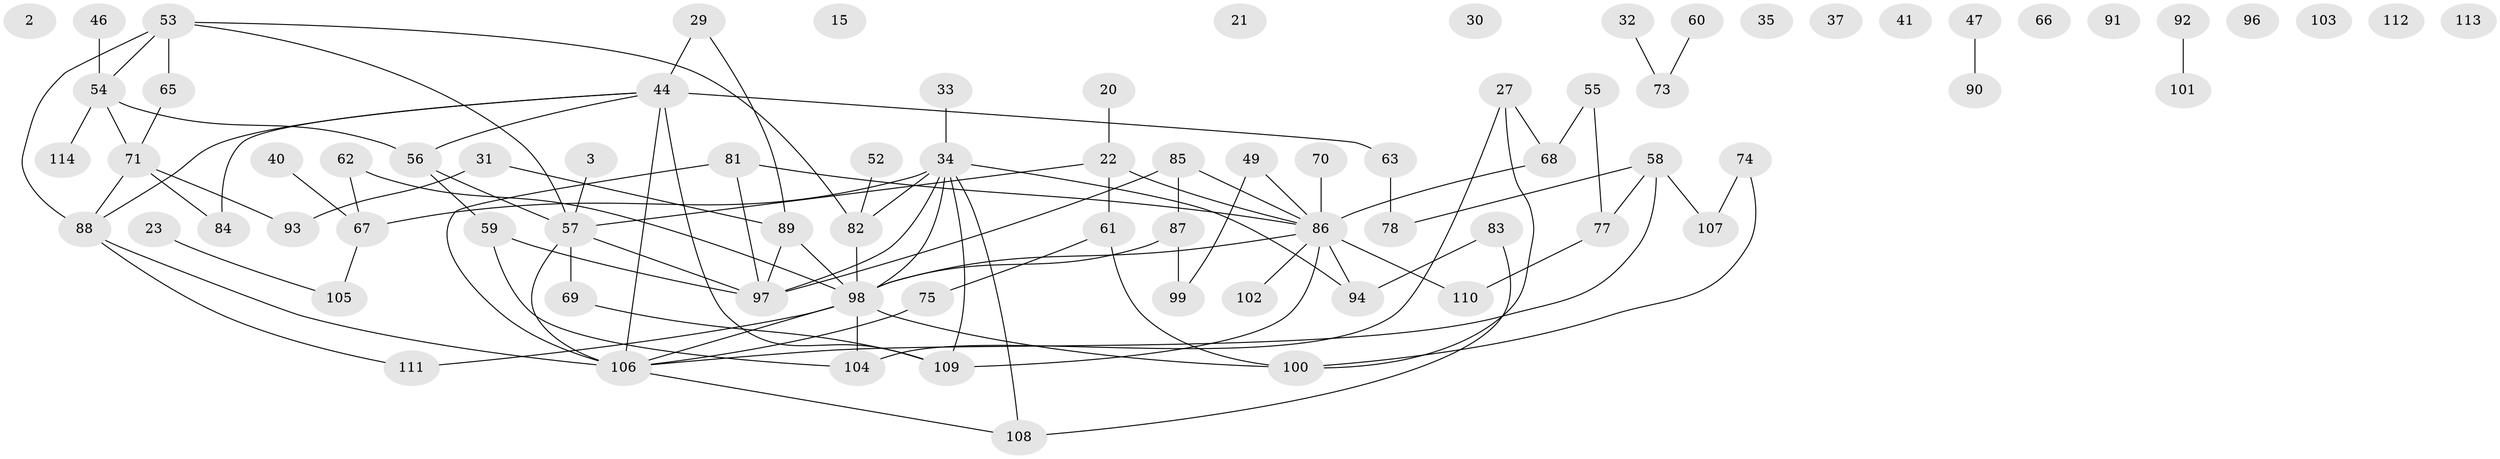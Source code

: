 // original degree distribution, {6: 0.05263157894736842, 0: 0.11403508771929824, 1: 0.16666666666666666, 4: 0.16666666666666666, 3: 0.24561403508771928, 2: 0.21052631578947367, 5: 0.043859649122807015}
// Generated by graph-tools (version 1.1) at 2025/44/03/04/25 21:44:16]
// undirected, 79 vertices, 99 edges
graph export_dot {
graph [start="1"]
  node [color=gray90,style=filled];
  2;
  3;
  15;
  20;
  21;
  22 [super="+9"];
  23;
  27 [super="+13"];
  29;
  30;
  31;
  32;
  33;
  34 [super="+7+25"];
  35;
  37;
  40;
  41;
  44 [super="+24+38"];
  46;
  47;
  49;
  52;
  53;
  54 [super="+51"];
  55;
  56 [super="+4"];
  57 [super="+16"];
  58 [super="+28"];
  59 [super="+18"];
  60;
  61 [super="+48"];
  62;
  63;
  65 [super="+36"];
  66;
  67;
  68;
  69;
  70;
  71 [super="+10"];
  73;
  74;
  75;
  77;
  78;
  81 [super="+26+43"];
  82;
  83;
  84;
  85 [super="+79"];
  86 [super="+76+45+50"];
  87;
  88 [super="+72"];
  89;
  90;
  91;
  92;
  93;
  94;
  96;
  97 [super="+17+95"];
  98 [super="+80+64"];
  99;
  100;
  101;
  102;
  103;
  104;
  105 [super="+5"];
  106 [super="+19"];
  107;
  108;
  109;
  110;
  111;
  112;
  113;
  114;
  3 -- 57;
  20 -- 22;
  22 -- 61 [weight=2];
  22 -- 57;
  22 -- 86;
  23 -- 105;
  27 -- 68 [weight=2];
  27 -- 100;
  27 -- 104;
  29 -- 89;
  29 -- 44;
  31 -- 89;
  31 -- 93;
  32 -- 73;
  33 -- 34;
  34 -- 67;
  34 -- 94;
  34 -- 108;
  34 -- 109;
  34 -- 82;
  34 -- 97 [weight=2];
  34 -- 98;
  40 -- 67;
  44 -- 56;
  44 -- 63 [weight=2];
  44 -- 106;
  44 -- 109;
  44 -- 84;
  44 -- 88;
  46 -- 54;
  47 -- 90;
  49 -- 86;
  49 -- 99;
  52 -- 82;
  53 -- 82;
  53 -- 88 [weight=2];
  53 -- 57;
  53 -- 65;
  53 -- 54;
  54 -- 71;
  54 -- 114;
  54 -- 56;
  55 -- 68;
  55 -- 77;
  56 -- 59 [weight=2];
  56 -- 57;
  57 -- 69;
  57 -- 106 [weight=2];
  57 -- 97 [weight=2];
  58 -- 106;
  58 -- 107;
  58 -- 77;
  58 -- 78;
  59 -- 104;
  59 -- 97;
  60 -- 73;
  61 -- 100;
  61 -- 75;
  62 -- 67;
  62 -- 98;
  63 -- 78;
  65 -- 71;
  67 -- 105;
  68 -- 86;
  69 -- 109;
  70 -- 86;
  71 -- 84;
  71 -- 88;
  71 -- 93;
  74 -- 100;
  74 -- 107;
  75 -- 106;
  77 -- 110;
  81 -- 106;
  81 -- 97;
  81 -- 86;
  82 -- 98;
  83 -- 94;
  83 -- 108;
  85 -- 87 [weight=2];
  85 -- 97;
  85 -- 86;
  86 -- 94;
  86 -- 102;
  86 -- 110;
  86 -- 98 [weight=2];
  86 -- 109;
  87 -- 99;
  87 -- 98;
  88 -- 111;
  88 -- 106;
  89 -- 97;
  89 -- 98;
  92 -- 101;
  98 -- 100;
  98 -- 104;
  98 -- 106;
  98 -- 111;
  106 -- 108;
}
